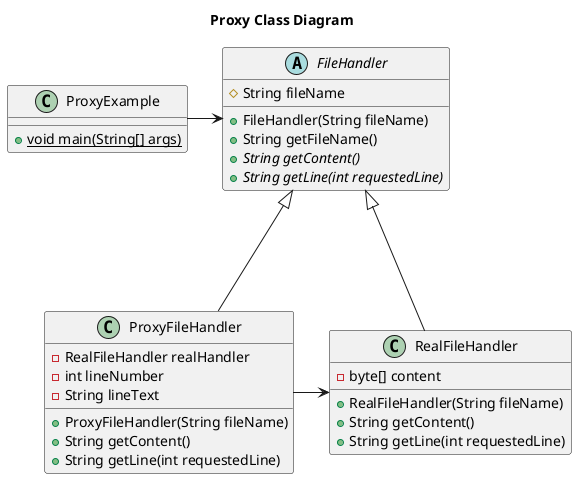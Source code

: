 @startuml

title Proxy Class Diagram

class ProxyExample {
    +{static}void main(String[] args)
}

abstract class FileHandler {
    #String fileName
    +FileHandler(String fileName)
    +String getFileName()
    +String getContent() {abstract}
    +String getLine(int requestedLine) {abstract}
}

class RealFileHandler {
    -byte[] content
    +RealFileHandler(String fileName)
    +String getContent()
    +String getLine(int requestedLine)
}

class ProxyFileHandler {
    -RealFileHandler realHandler
    -int lineNumber
    -String lineText
    +ProxyFileHandler(String fileName)
    +String getContent()
    +String getLine(int requestedLine)
}

FileHandler <|---down RealFileHandler
FileHandler <|---down ProxyFileHandler
ProxyExample -> FileHandler
ProxyFileHandler -> RealFileHandler

@enduml
